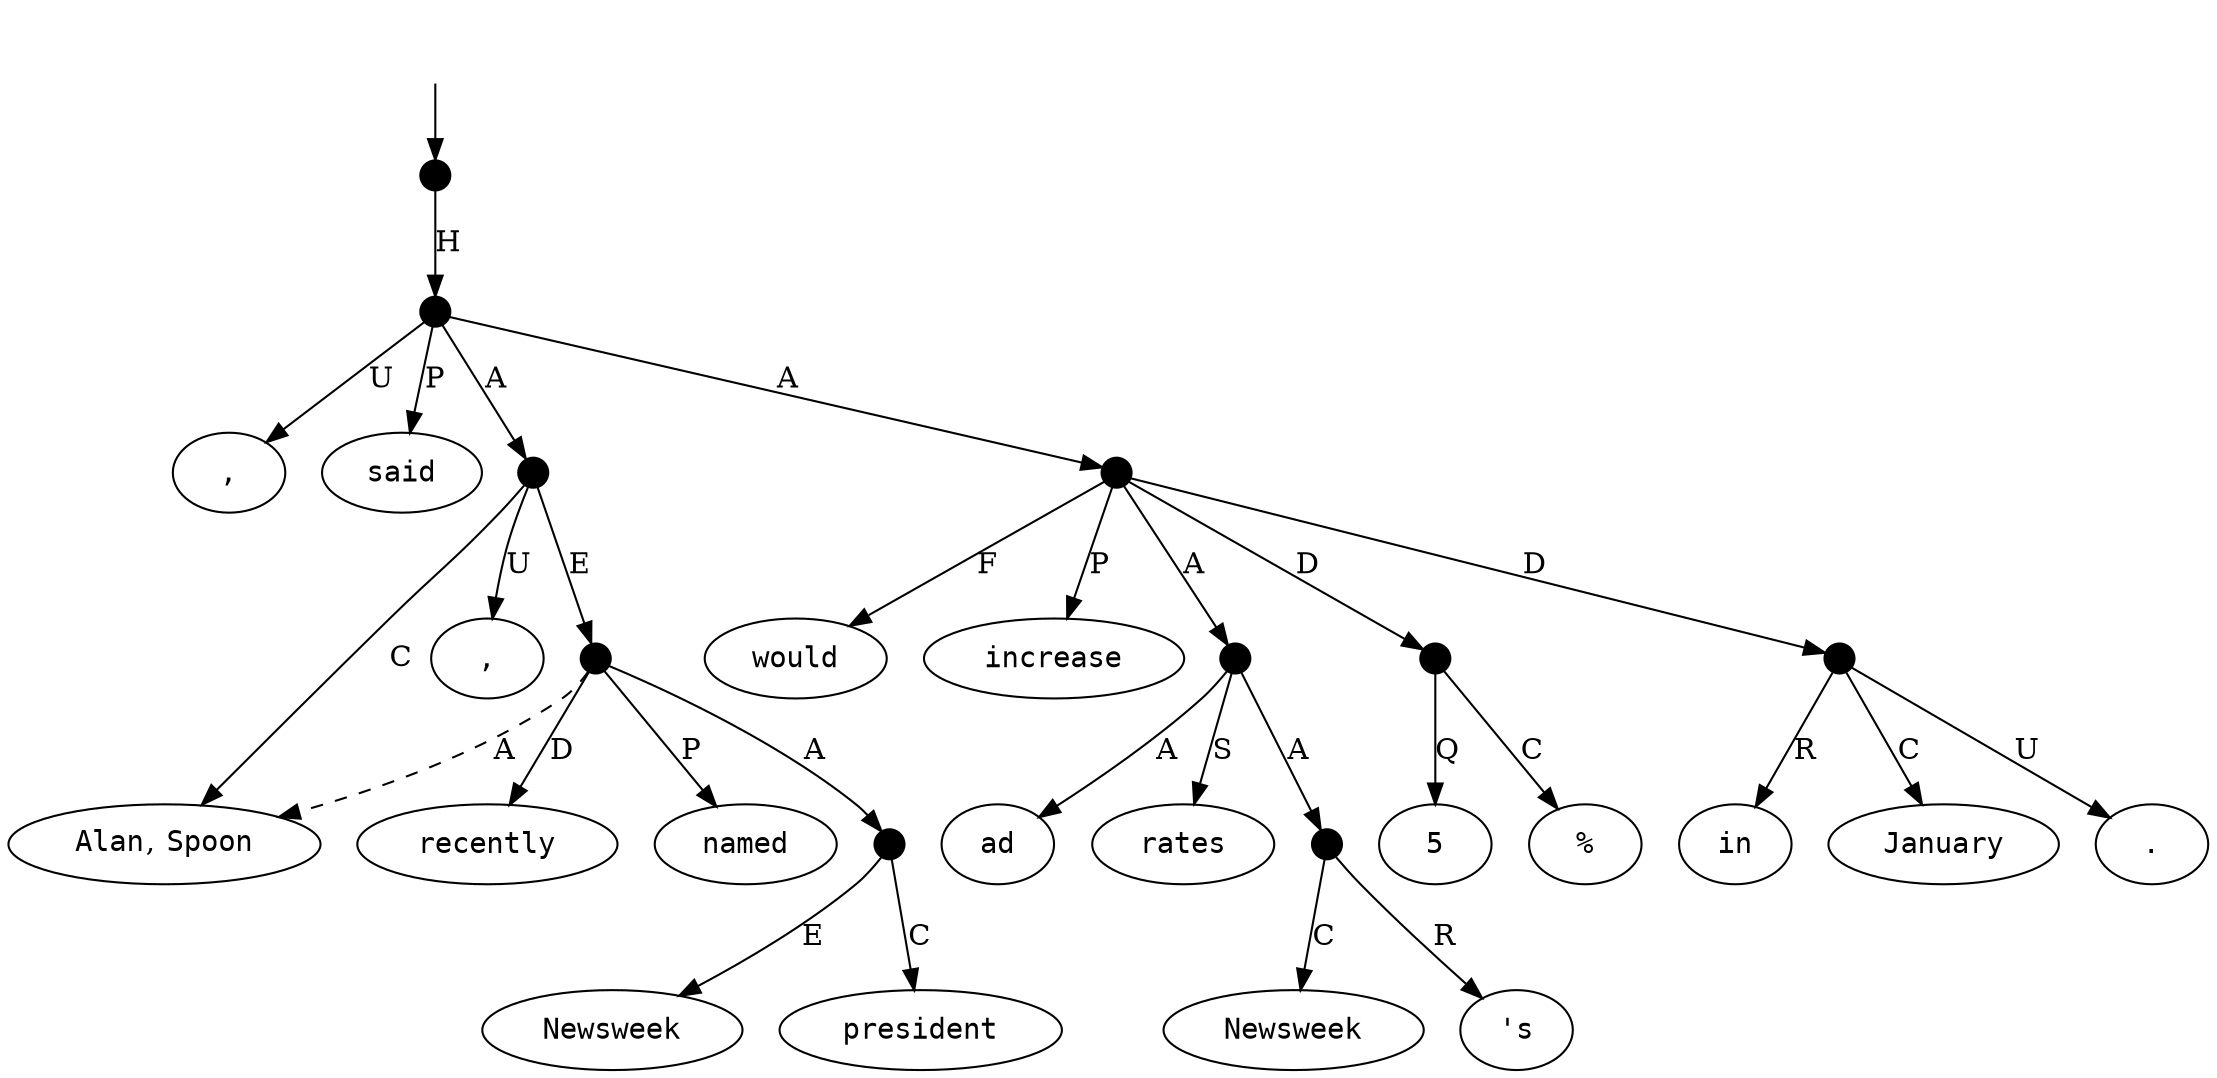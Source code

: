 digraph "20012004" {
  top [ style=invis ];
  top -> 20;
  0 [ label=<<table align="center" border="0" cellspacing="0"><tr><td colspan="2"><font face="Courier">Alan</font>,&nbsp;<font face="Courier">Spoon</font></td></tr></table>> ];
  1 [ label=<<table align="center" border="0" cellspacing="0"><tr><td colspan="2"><font face="Courier">,</font></td></tr></table>> ];
  2 [ label=<<table align="center" border="0" cellspacing="0"><tr><td colspan="2"><font face="Courier">recently</font></td></tr></table>> ];
  3 [ label=<<table align="center" border="0" cellspacing="0"><tr><td colspan="2"><font face="Courier">named</font></td></tr></table>> ];
  4 [ label=<<table align="center" border="0" cellspacing="0"><tr><td colspan="2"><font face="Courier">Newsweek</font></td></tr></table>> ];
  5 [ label=<<table align="center" border="0" cellspacing="0"><tr><td colspan="2"><font face="Courier">president</font></td></tr></table>> ];
  6 [ label=<<table align="center" border="0" cellspacing="0"><tr><td colspan="2"><font face="Courier">,</font></td></tr></table>> ];
  7 [ label=<<table align="center" border="0" cellspacing="0"><tr><td colspan="2"><font face="Courier">said</font></td></tr></table>> ];
  8 [ label=<<table align="center" border="0" cellspacing="0"><tr><td colspan="2"><font face="Courier">Newsweek</font></td></tr></table>> ];
  9 [ label=<<table align="center" border="0" cellspacing="0"><tr><td colspan="2"><font face="Courier">&#x27;s</font></td></tr></table>> ];
  10 [ label=<<table align="center" border="0" cellspacing="0"><tr><td colspan="2"><font face="Courier">ad</font></td></tr></table>> ];
  11 [ label=<<table align="center" border="0" cellspacing="0"><tr><td colspan="2"><font face="Courier">rates</font></td></tr></table>> ];
  12 [ label=<<table align="center" border="0" cellspacing="0"><tr><td colspan="2"><font face="Courier">would</font></td></tr></table>> ];
  13 [ label=<<table align="center" border="0" cellspacing="0"><tr><td colspan="2"><font face="Courier">increase</font></td></tr></table>> ];
  14 [ label=<<table align="center" border="0" cellspacing="0"><tr><td colspan="2"><font face="Courier">5</font></td></tr></table>> ];
  15 [ label=<<table align="center" border="0" cellspacing="0"><tr><td colspan="2"><font face="Courier">%</font></td></tr></table>> ];
  16 [ label=<<table align="center" border="0" cellspacing="0"><tr><td colspan="2"><font face="Courier">in</font></td></tr></table>> ];
  17 [ label=<<table align="center" border="0" cellspacing="0"><tr><td colspan="2"><font face="Courier">January</font></td></tr></table>> ];
  18 [ label=<<table align="center" border="0" cellspacing="0"><tr><td colspan="2"><font face="Courier">.</font></td></tr></table>> ];
  19 [ shape=point, width=0.2 ];
  20 [ shape=point, width=0.2 ];
  21 [ shape=point, width=0.2 ];
  22 [ shape=point, width=0.2 ];
  23 [ shape=point, width=0.2 ];
  24 [ shape=point, width=0.2 ];
  25 [ shape=point, width=0.2 ];
  26 [ shape=point, width=0.2 ];
  27 [ shape=point, width=0.2 ];
  28 [ shape=point, width=0.2 ];
  26 -> 13 [ label="P" ];
  27 -> 15 [ label="C" ];
  25 -> 24 [ label="A" ];
  26 -> 12 [ label="F" ];
  26 -> 27 [ label="D" ];
  21 -> 26 [ label="A" ];
  24 -> 9 [ label="R" ];
  28 -> 17 [ label="C" ];
  22 -> 2 [ label="D" ];
  19 -> 0 [ label="C" ];
  19 -> 22 [ label="E" ];
  21 -> 6 [ label="U" ];
  26 -> 28 [ label="D" ];
  23 -> 5 [ label="C" ];
  21 -> 7 [ label="P" ];
  27 -> 14 [ label="Q" ];
  19 -> 1 [ label="U" ];
  25 -> 10 [ label="A" ];
  21 -> 19 [ label="A" ];
  26 -> 25 [ label="A" ];
  24 -> 8 [ label="C" ];
  28 -> 16 [ label="R" ];
  22 -> 3 [ label="P" ];
  25 -> 11 [ label="S" ];
  20 -> 21 [ label="H" ];
  28 -> 18 [ label="U" ];
  22 -> 23 [ label="A" ];
  23 -> 4 [ label="E" ];
  22 -> 0 [ label="A", style=dashed ];
}

